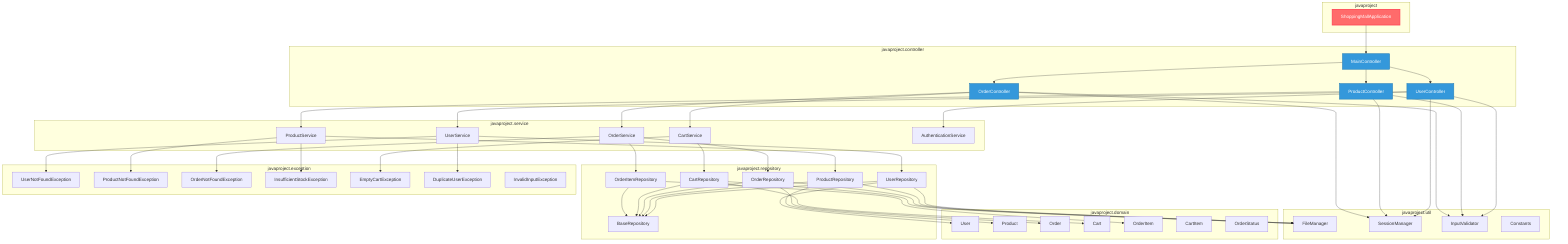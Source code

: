graph TD
    subgraph "javaproject"
        MAIN[ShoppingMallApplication]
    end
    
    subgraph "javaproject.controller"
        MC[MainController]
        UC[UserController]
        PC[ProductController]
        OC[OrderController]
    end
    
    subgraph "javaproject.service"
        US[UserService]
        PS[ProductService]
        OS[OrderService]
        CS[CartService]
        AS[AuthenticationService]
    end
    
    subgraph "javaproject.repository"
        BR[BaseRepository]
        UR[UserRepository]
        PR[ProductRepository]
        OR[OrderRepository]
        CR[CartRepository]
        OIR[OrderItemRepository]
    end
    
    subgraph "javaproject.domain"
        USER[User]
        PRODUCT[Product]
        ORDER[Order]
        CART[Cart]
        ORDERITEM[OrderItem]
        CARTITEM[CartItem]
        STATUS[OrderStatus]
    end
    
    subgraph "javaproject.util"
        FM[FileManager]
        SM[SessionManager]
        IV[InputValidator]
        CONST[Constants]
    end
    
    subgraph "javaproject.exception"
        UIE[UserNotFoundException]
        PIE[ProductNotFoundException]
        OIE[OrderNotFoundException]
        ISE[InsufficientStockException]
        ECE[EmptyCartException]
        DUE[DuplicateUserException]
        IIE[InvalidInputException]
    end
    
    MAIN --> MC
    
    MC --> UC
    MC --> PC
    MC --> OC
    
    UC --> US
    UC --> AS
    PC --> PS
    OC --> OS
    OC --> CS
    
    US --> UR
    PS --> PR
    OS --> OR
    CS --> CR
    OS --> OIR
    
    UR --> BR
    PR --> BR
    OR --> BR
    CR --> BR
    OIR --> BR
    
    UR --> USER
    PR --> PRODUCT
    OR --> ORDER
    CR --> CART
    OIR --> ORDERITEM
    
    US --> UIE
    PS --> PIE
    OS --> OIE
    PS --> ISE
    CS --> ECE
    US --> DUE
    
    UC --> SM
    PC --> SM
    OC --> SM
    
    UC --> IV
    PC --> IV
    OC --> IV
    
    UR --> FM
    PR --> FM
    OR --> FM
    CR --> FM
    
    style MAIN fill:#ff6b6b,stroke:#ff4757,stroke-width:3px,color:#fff
    style MC fill:#3498db,stroke:#2980b9,stroke-width:2px,color:#fff
    style UC fill:#3498db,stroke:#2980b9,stroke-width:2px,color:#fff
    style PC fill:#3498db,stroke:#2980b9,stroke-width:2px,color:#fff
    style OC fill:#3498db,stroke:#2980b9,stroke-width:2px,color:#fff